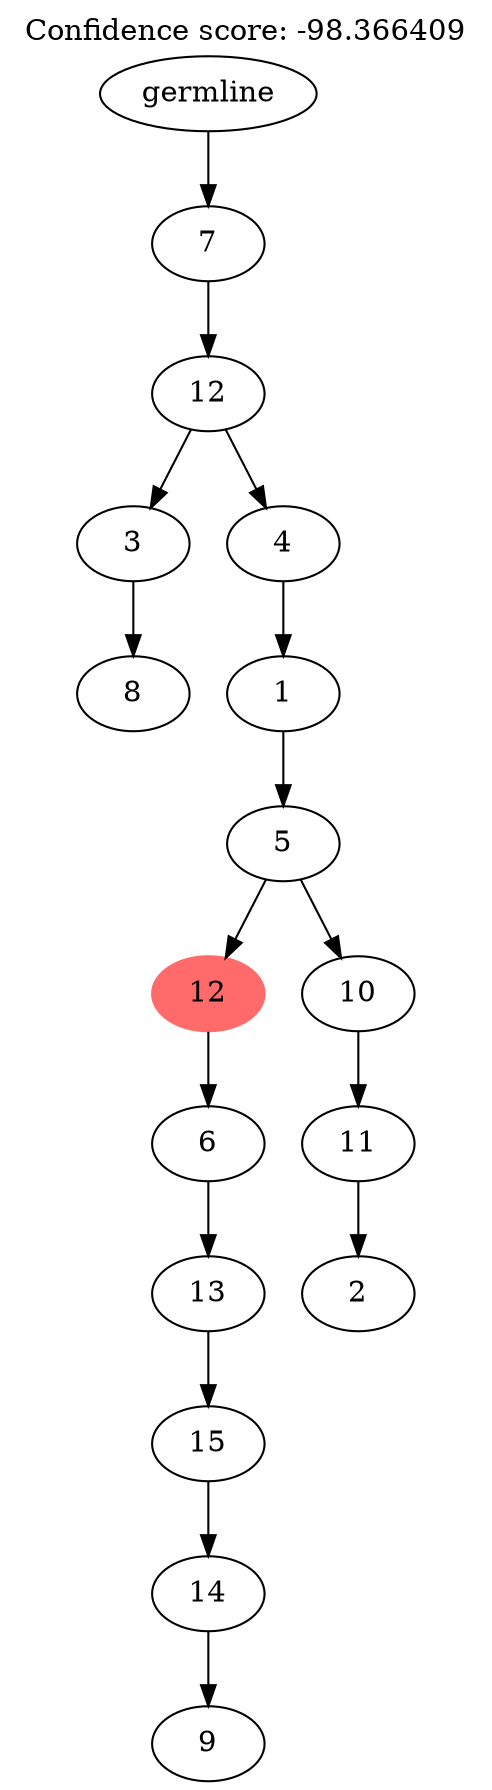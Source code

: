 digraph g {
	"15" -> "16";
	"16" [label="8"];
	"13" -> "14";
	"14" [label="9"];
	"12" -> "13";
	"13" [label="14"];
	"11" -> "12";
	"12" [label="15"];
	"10" -> "11";
	"11" [label="13"];
	"9" -> "10";
	"10" [label="6"];
	"7" -> "8";
	"8" [label="2"];
	"6" -> "7";
	"7" [label="11"];
	"5" -> "6";
	"6" [label="10"];
	"5" -> "9";
	"9" [color=indianred1, style=filled, label="12"];
	"4" -> "5";
	"5" [label="5"];
	"3" -> "4";
	"4" [label="1"];
	"2" -> "3";
	"3" [label="4"];
	"2" -> "15";
	"15" [label="3"];
	"1" -> "2";
	"2" [label="12"];
	"0" -> "1";
	"1" [label="7"];
	"0" [label="germline"];
	labelloc="t";
	label="Confidence score: -98.366409";
}
